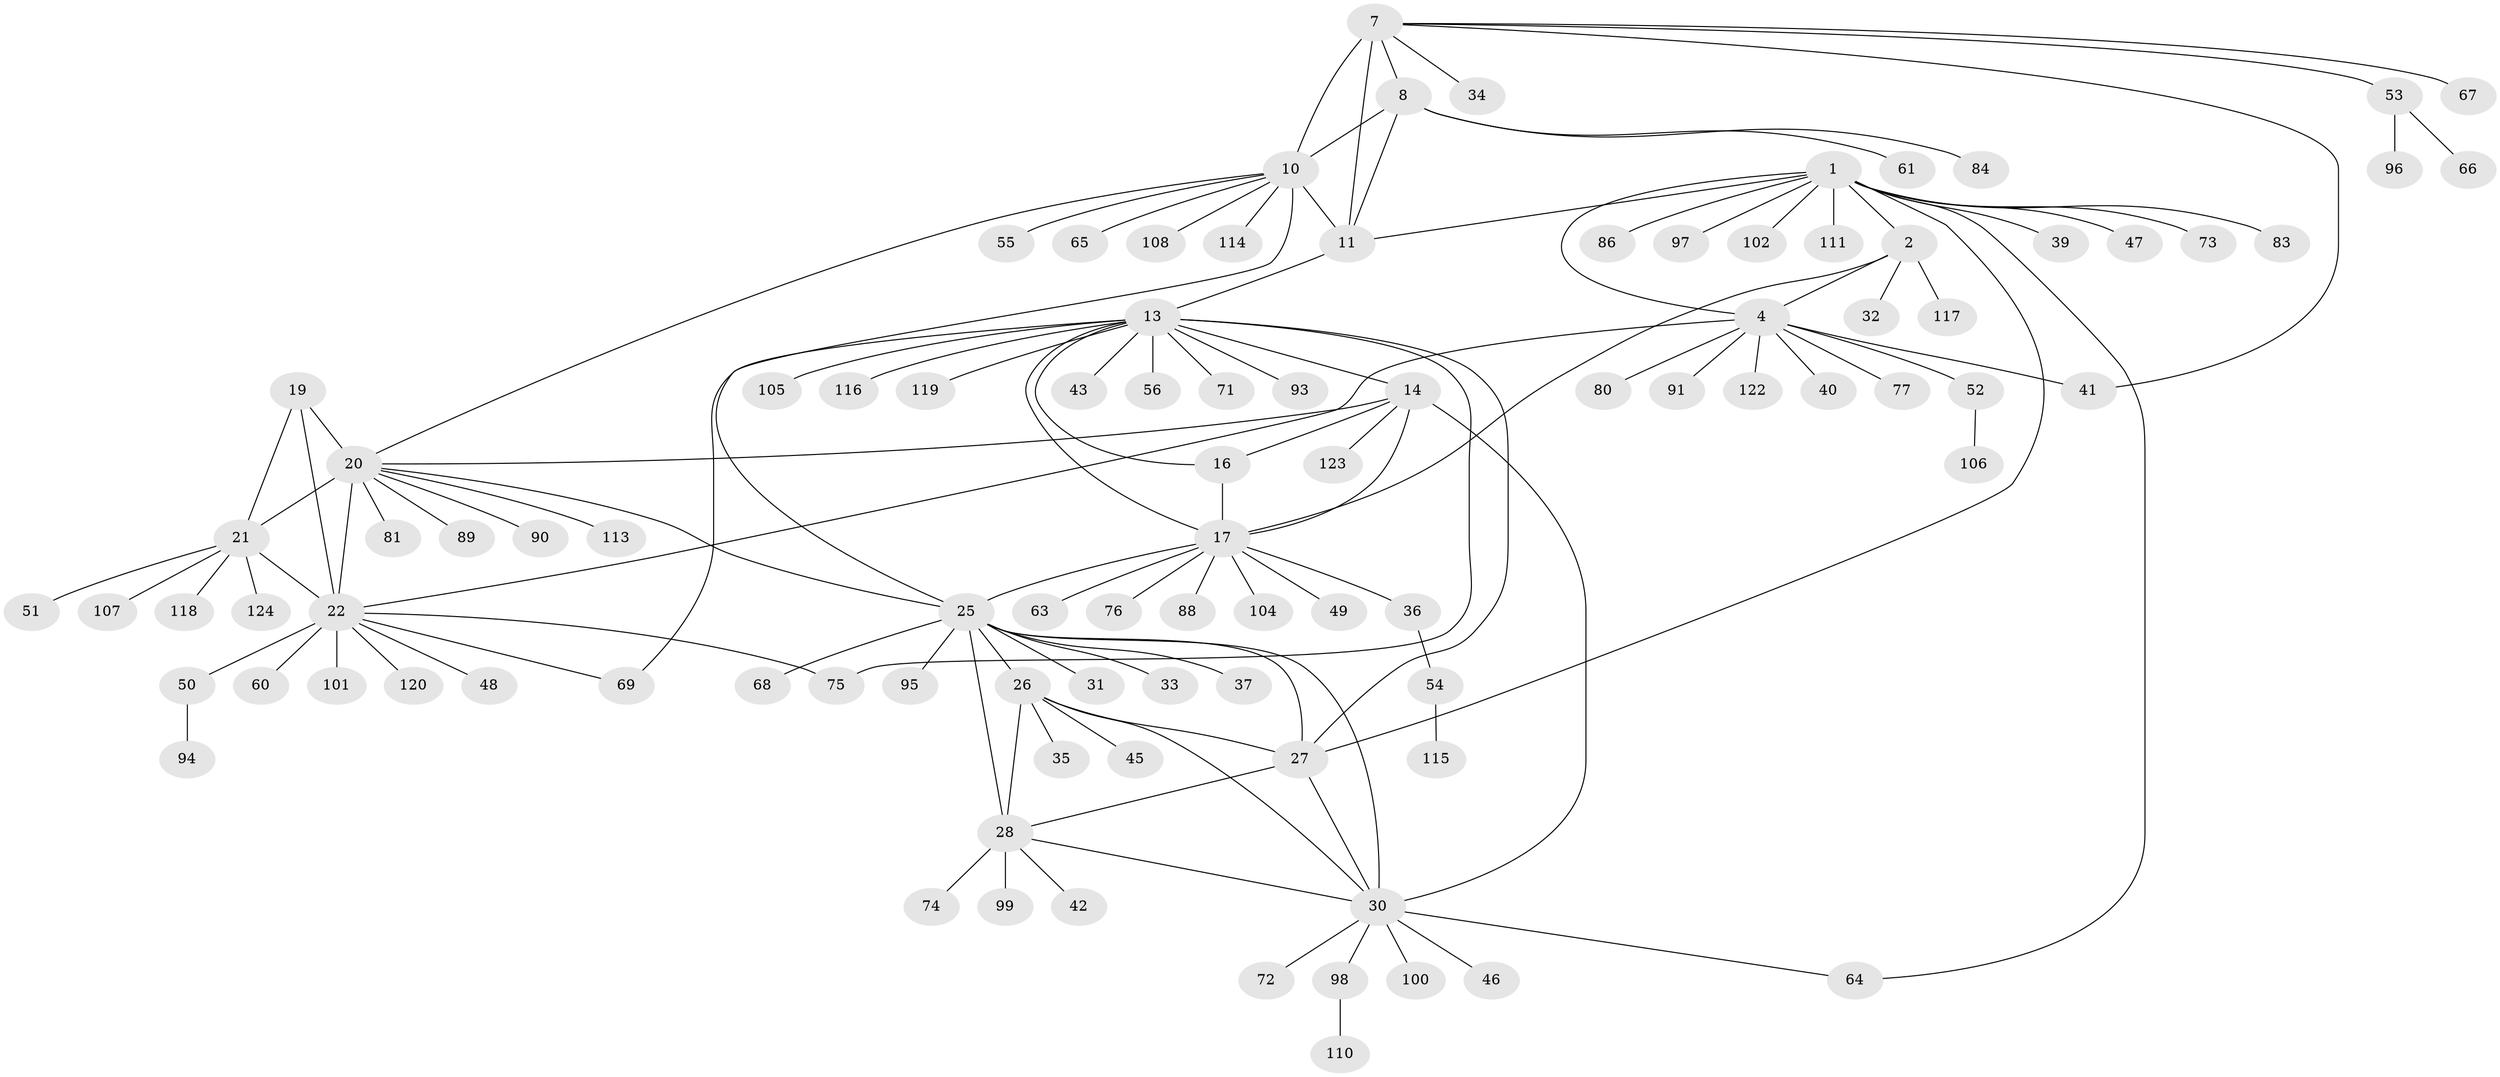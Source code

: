 // Generated by graph-tools (version 1.1) at 2025/24/03/03/25 07:24:16]
// undirected, 97 vertices, 124 edges
graph export_dot {
graph [start="1"]
  node [color=gray90,style=filled];
  1 [super="+3"];
  2 [super="+6"];
  4 [super="+5"];
  7 [super="+9"];
  8 [super="+38"];
  10 [super="+12"];
  11 [super="+78"];
  13 [super="+15"];
  14 [super="+18"];
  16;
  17 [super="+57"];
  19;
  20 [super="+24"];
  21 [super="+82"];
  22 [super="+23"];
  25 [super="+29"];
  26;
  27 [super="+92"];
  28 [super="+58"];
  30 [super="+62"];
  31;
  32;
  33;
  34;
  35;
  36 [super="+109"];
  37;
  39 [super="+44"];
  40;
  41 [super="+87"];
  42;
  43;
  45;
  46;
  47;
  48;
  49 [super="+70"];
  50;
  51;
  52;
  53;
  54;
  55;
  56 [super="+59"];
  60;
  61;
  63;
  64;
  65;
  66 [super="+112"];
  67;
  68;
  69;
  71 [super="+79"];
  72;
  73;
  74;
  75;
  76;
  77 [super="+103"];
  80 [super="+85"];
  81;
  83;
  84;
  86;
  88;
  89;
  90;
  91;
  93;
  94;
  95;
  96;
  97;
  98 [super="+121"];
  99;
  100;
  101;
  102;
  104;
  105;
  106;
  107;
  108;
  110;
  111;
  113;
  114;
  115;
  116;
  117;
  118;
  119;
  120;
  122;
  123;
  124;
  1 -- 2 [weight=4];
  1 -- 4 [weight=4];
  1 -- 27;
  1 -- 64;
  1 -- 97;
  1 -- 102;
  1 -- 39;
  1 -- 73;
  1 -- 11;
  1 -- 47;
  1 -- 111;
  1 -- 83;
  1 -- 86;
  2 -- 4 [weight=4];
  2 -- 32;
  2 -- 117;
  2 -- 17;
  4 -- 40;
  4 -- 52;
  4 -- 77;
  4 -- 122;
  4 -- 41;
  4 -- 80;
  4 -- 22;
  4 -- 91;
  7 -- 8 [weight=2];
  7 -- 10 [weight=4];
  7 -- 11 [weight=2];
  7 -- 34;
  7 -- 53;
  7 -- 67;
  7 -- 41;
  8 -- 10 [weight=2];
  8 -- 11;
  8 -- 61;
  8 -- 84;
  10 -- 11 [weight=2];
  10 -- 55;
  10 -- 20;
  10 -- 65;
  10 -- 108;
  10 -- 114;
  10 -- 25;
  11 -- 13;
  13 -- 14 [weight=4];
  13 -- 16 [weight=2];
  13 -- 17 [weight=2];
  13 -- 43;
  13 -- 71;
  13 -- 116;
  13 -- 69;
  13 -- 105;
  13 -- 75;
  13 -- 119;
  13 -- 56;
  13 -- 93;
  13 -- 27;
  14 -- 16 [weight=2];
  14 -- 17 [weight=2];
  14 -- 20;
  14 -- 30;
  14 -- 123;
  16 -- 17;
  17 -- 36;
  17 -- 49;
  17 -- 63;
  17 -- 76;
  17 -- 88;
  17 -- 104;
  17 -- 25;
  19 -- 20 [weight=2];
  19 -- 21;
  19 -- 22 [weight=2];
  20 -- 21 [weight=2];
  20 -- 22 [weight=4];
  20 -- 81;
  20 -- 90;
  20 -- 25;
  20 -- 113;
  20 -- 89;
  21 -- 22 [weight=2];
  21 -- 51;
  21 -- 107;
  21 -- 118;
  21 -- 124;
  22 -- 75;
  22 -- 101;
  22 -- 69;
  22 -- 48;
  22 -- 50;
  22 -- 120;
  22 -- 60;
  25 -- 26 [weight=2];
  25 -- 27 [weight=2];
  25 -- 28 [weight=2];
  25 -- 30 [weight=2];
  25 -- 31;
  25 -- 33;
  25 -- 68;
  25 -- 95;
  25 -- 37;
  26 -- 27;
  26 -- 28;
  26 -- 30;
  26 -- 35;
  26 -- 45;
  27 -- 28;
  27 -- 30;
  28 -- 30;
  28 -- 42;
  28 -- 74;
  28 -- 99;
  30 -- 46;
  30 -- 64;
  30 -- 72;
  30 -- 98;
  30 -- 100;
  36 -- 54;
  50 -- 94;
  52 -- 106;
  53 -- 66;
  53 -- 96;
  54 -- 115;
  98 -- 110;
}
